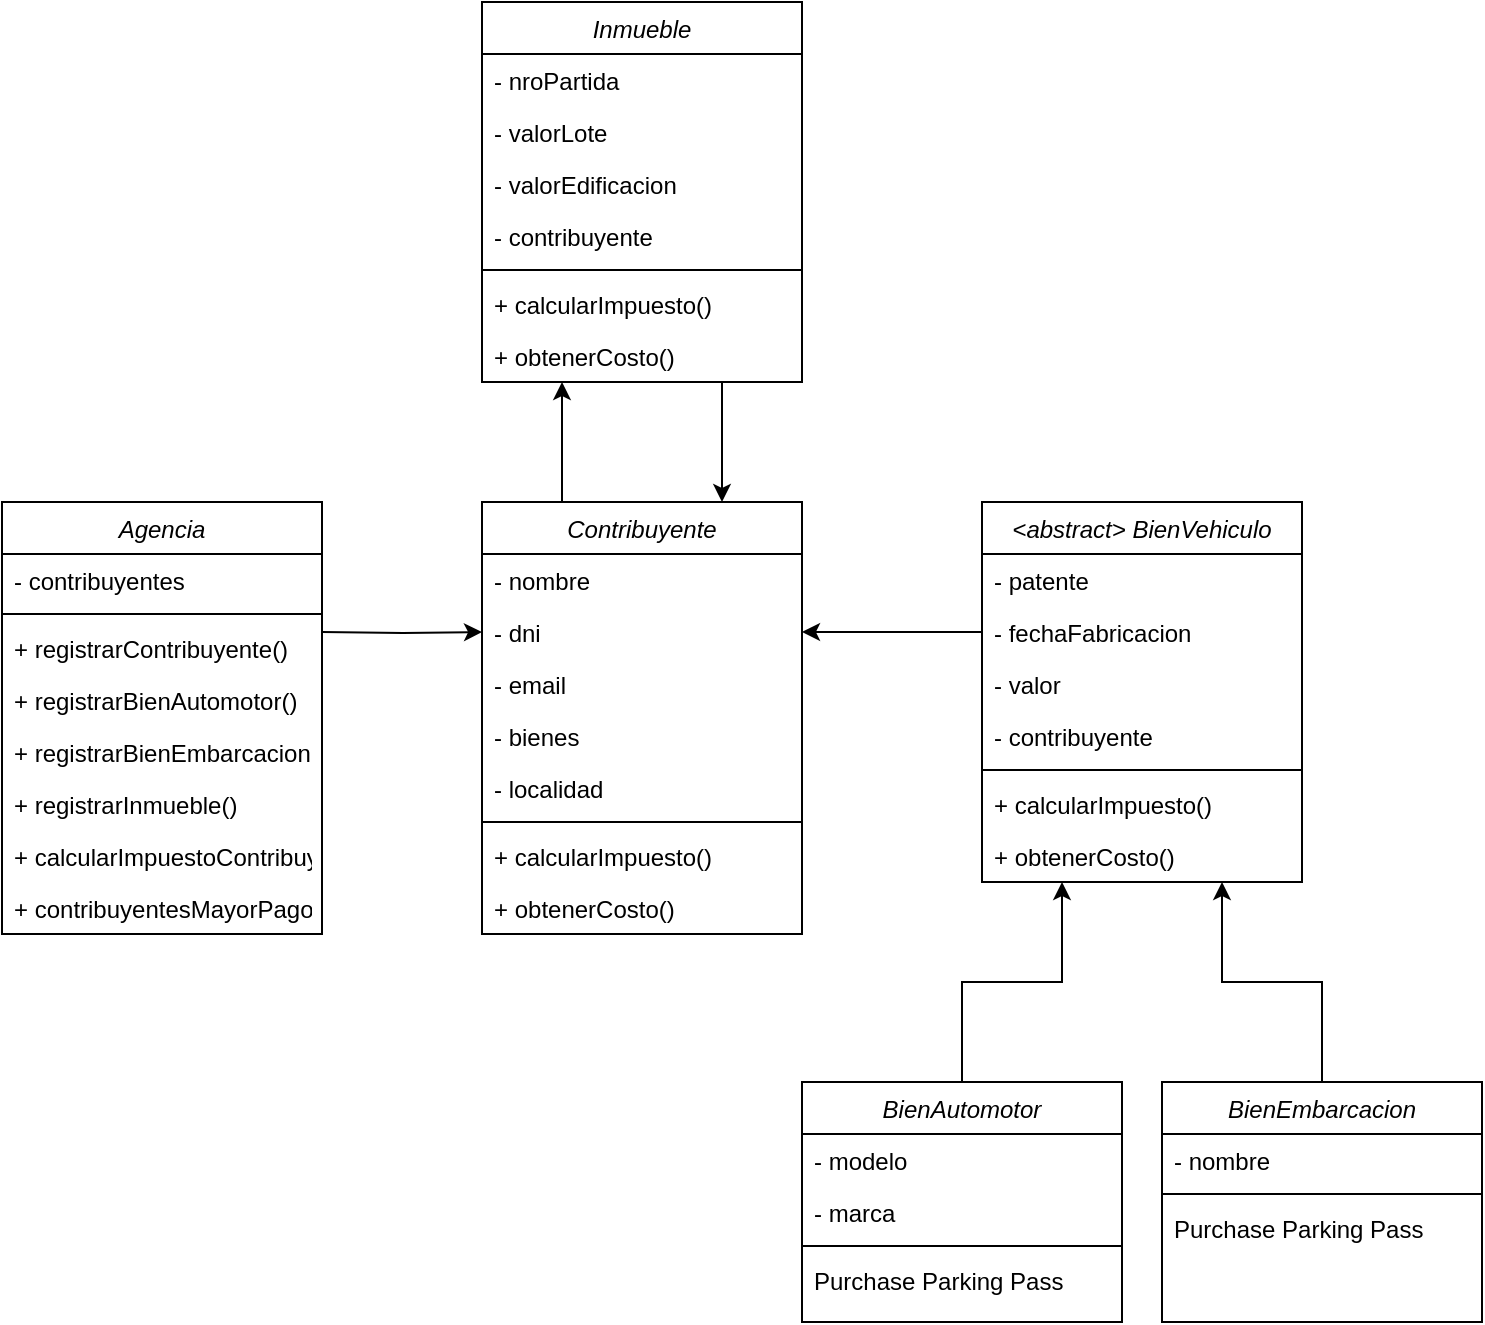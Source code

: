 <mxfile version="24.4.6" type="device">
  <diagram id="C5RBs43oDa-KdzZeNtuy" name="Page-1">
    <mxGraphModel dx="1581" dy="2103" grid="1" gridSize="10" guides="1" tooltips="1" connect="1" arrows="1" fold="1" page="1" pageScale="1" pageWidth="827" pageHeight="1169" math="0" shadow="0">
      <root>
        <mxCell id="WIyWlLk6GJQsqaUBKTNV-0" />
        <mxCell id="WIyWlLk6GJQsqaUBKTNV-1" parent="WIyWlLk6GJQsqaUBKTNV-0" />
        <mxCell id="Y6NniOTNNuOF0u4vMQ10-34" style="edgeStyle=orthogonalEdgeStyle;rounded=0;orthogonalLoop=1;jettySize=auto;html=1;exitX=0.25;exitY=0;exitDx=0;exitDy=0;entryX=0.25;entryY=1;entryDx=0;entryDy=0;" edge="1" parent="WIyWlLk6GJQsqaUBKTNV-1" source="zkfFHV4jXpPFQw0GAbJ--0" target="Y6NniOTNNuOF0u4vMQ10-10">
          <mxGeometry relative="1" as="geometry" />
        </mxCell>
        <mxCell id="zkfFHV4jXpPFQw0GAbJ--0" value="Contribuyente" style="swimlane;fontStyle=2;align=center;verticalAlign=top;childLayout=stackLayout;horizontal=1;startSize=26;horizontalStack=0;resizeParent=1;resizeLast=0;collapsible=1;marginBottom=0;rounded=0;shadow=0;strokeWidth=1;" parent="WIyWlLk6GJQsqaUBKTNV-1" vertex="1">
          <mxGeometry x="10" y="120" width="160" height="216" as="geometry">
            <mxRectangle x="230" y="140" width="160" height="26" as="alternateBounds" />
          </mxGeometry>
        </mxCell>
        <mxCell id="zkfFHV4jXpPFQw0GAbJ--1" value="- nombre" style="text;align=left;verticalAlign=top;spacingLeft=4;spacingRight=4;overflow=hidden;rotatable=0;points=[[0,0.5],[1,0.5]];portConstraint=eastwest;" parent="zkfFHV4jXpPFQw0GAbJ--0" vertex="1">
          <mxGeometry y="26" width="160" height="26" as="geometry" />
        </mxCell>
        <mxCell id="zkfFHV4jXpPFQw0GAbJ--2" value="- dni" style="text;align=left;verticalAlign=top;spacingLeft=4;spacingRight=4;overflow=hidden;rotatable=0;points=[[0,0.5],[1,0.5]];portConstraint=eastwest;rounded=0;shadow=0;html=0;" parent="zkfFHV4jXpPFQw0GAbJ--0" vertex="1">
          <mxGeometry y="52" width="160" height="26" as="geometry" />
        </mxCell>
        <mxCell id="Y6NniOTNNuOF0u4vMQ10-0" value="- email" style="text;align=left;verticalAlign=top;spacingLeft=4;spacingRight=4;overflow=hidden;rotatable=0;points=[[0,0.5],[1,0.5]];portConstraint=eastwest;rounded=0;shadow=0;html=0;" vertex="1" parent="zkfFHV4jXpPFQw0GAbJ--0">
          <mxGeometry y="78" width="160" height="26" as="geometry" />
        </mxCell>
        <mxCell id="Y6NniOTNNuOF0u4vMQ10-1" value="- bienes" style="text;align=left;verticalAlign=top;spacingLeft=4;spacingRight=4;overflow=hidden;rotatable=0;points=[[0,0.5],[1,0.5]];portConstraint=eastwest;rounded=0;shadow=0;html=0;" vertex="1" parent="zkfFHV4jXpPFQw0GAbJ--0">
          <mxGeometry y="104" width="160" height="26" as="geometry" />
        </mxCell>
        <mxCell id="zkfFHV4jXpPFQw0GAbJ--3" value="- localidad" style="text;align=left;verticalAlign=top;spacingLeft=4;spacingRight=4;overflow=hidden;rotatable=0;points=[[0,0.5],[1,0.5]];portConstraint=eastwest;rounded=0;shadow=0;html=0;" parent="zkfFHV4jXpPFQw0GAbJ--0" vertex="1">
          <mxGeometry y="130" width="160" height="26" as="geometry" />
        </mxCell>
        <mxCell id="zkfFHV4jXpPFQw0GAbJ--4" value="" style="line;html=1;strokeWidth=1;align=left;verticalAlign=middle;spacingTop=-1;spacingLeft=3;spacingRight=3;rotatable=0;labelPosition=right;points=[];portConstraint=eastwest;" parent="zkfFHV4jXpPFQw0GAbJ--0" vertex="1">
          <mxGeometry y="156" width="160" height="8" as="geometry" />
        </mxCell>
        <mxCell id="Y6NniOTNNuOF0u4vMQ10-46" value="+ calcularImpuesto()" style="text;align=left;verticalAlign=top;spacingLeft=4;spacingRight=4;overflow=hidden;rotatable=0;points=[[0,0.5],[1,0.5]];portConstraint=eastwest;" vertex="1" parent="zkfFHV4jXpPFQw0GAbJ--0">
          <mxGeometry y="164" width="160" height="26" as="geometry" />
        </mxCell>
        <mxCell id="zkfFHV4jXpPFQw0GAbJ--5" value="+ obtenerCosto()" style="text;align=left;verticalAlign=top;spacingLeft=4;spacingRight=4;overflow=hidden;rotatable=0;points=[[0,0.5],[1,0.5]];portConstraint=eastwest;" parent="zkfFHV4jXpPFQw0GAbJ--0" vertex="1">
          <mxGeometry y="190" width="160" height="26" as="geometry" />
        </mxCell>
        <mxCell id="Y6NniOTNNuOF0u4vMQ10-2" value="&lt;abstract&gt; BienVehiculo" style="swimlane;fontStyle=2;align=center;verticalAlign=top;childLayout=stackLayout;horizontal=1;startSize=26;horizontalStack=0;resizeParent=1;resizeLast=0;collapsible=1;marginBottom=0;rounded=0;shadow=0;strokeWidth=1;" vertex="1" parent="WIyWlLk6GJQsqaUBKTNV-1">
          <mxGeometry x="260" y="120" width="160" height="190" as="geometry">
            <mxRectangle x="230" y="140" width="160" height="26" as="alternateBounds" />
          </mxGeometry>
        </mxCell>
        <mxCell id="Y6NniOTNNuOF0u4vMQ10-3" value="- patente" style="text;align=left;verticalAlign=top;spacingLeft=4;spacingRight=4;overflow=hidden;rotatable=0;points=[[0,0.5],[1,0.5]];portConstraint=eastwest;" vertex="1" parent="Y6NniOTNNuOF0u4vMQ10-2">
          <mxGeometry y="26" width="160" height="26" as="geometry" />
        </mxCell>
        <mxCell id="Y6NniOTNNuOF0u4vMQ10-4" value="- fechaFabricacion" style="text;align=left;verticalAlign=top;spacingLeft=4;spacingRight=4;overflow=hidden;rotatable=0;points=[[0,0.5],[1,0.5]];portConstraint=eastwest;rounded=0;shadow=0;html=0;" vertex="1" parent="Y6NniOTNNuOF0u4vMQ10-2">
          <mxGeometry y="52" width="160" height="26" as="geometry" />
        </mxCell>
        <mxCell id="Y6NniOTNNuOF0u4vMQ10-5" value="- valor" style="text;align=left;verticalAlign=top;spacingLeft=4;spacingRight=4;overflow=hidden;rotatable=0;points=[[0,0.5],[1,0.5]];portConstraint=eastwest;rounded=0;shadow=0;html=0;" vertex="1" parent="Y6NniOTNNuOF0u4vMQ10-2">
          <mxGeometry y="78" width="160" height="26" as="geometry" />
        </mxCell>
        <mxCell id="Y6NniOTNNuOF0u4vMQ10-6" value="- contribuyente" style="text;align=left;verticalAlign=top;spacingLeft=4;spacingRight=4;overflow=hidden;rotatable=0;points=[[0,0.5],[1,0.5]];portConstraint=eastwest;rounded=0;shadow=0;html=0;" vertex="1" parent="Y6NniOTNNuOF0u4vMQ10-2">
          <mxGeometry y="104" width="160" height="26" as="geometry" />
        </mxCell>
        <mxCell id="Y6NniOTNNuOF0u4vMQ10-8" value="" style="line;html=1;strokeWidth=1;align=left;verticalAlign=middle;spacingTop=-1;spacingLeft=3;spacingRight=3;rotatable=0;labelPosition=right;points=[];portConstraint=eastwest;" vertex="1" parent="Y6NniOTNNuOF0u4vMQ10-2">
          <mxGeometry y="130" width="160" height="8" as="geometry" />
        </mxCell>
        <mxCell id="Y6NniOTNNuOF0u4vMQ10-36" value="+ calcularImpuesto()" style="text;align=left;verticalAlign=top;spacingLeft=4;spacingRight=4;overflow=hidden;rotatable=0;points=[[0,0.5],[1,0.5]];portConstraint=eastwest;" vertex="1" parent="Y6NniOTNNuOF0u4vMQ10-2">
          <mxGeometry y="138" width="160" height="26" as="geometry" />
        </mxCell>
        <mxCell id="Y6NniOTNNuOF0u4vMQ10-47" value="+ obtenerCosto()" style="text;align=left;verticalAlign=top;spacingLeft=4;spacingRight=4;overflow=hidden;rotatable=0;points=[[0,0.5],[1,0.5]];portConstraint=eastwest;" vertex="1" parent="Y6NniOTNNuOF0u4vMQ10-2">
          <mxGeometry y="164" width="160" height="26" as="geometry" />
        </mxCell>
        <mxCell id="Y6NniOTNNuOF0u4vMQ10-35" style="edgeStyle=orthogonalEdgeStyle;rounded=0;orthogonalLoop=1;jettySize=auto;html=1;exitX=0.75;exitY=1;exitDx=0;exitDy=0;entryX=0.75;entryY=0;entryDx=0;entryDy=0;" edge="1" parent="WIyWlLk6GJQsqaUBKTNV-1" source="Y6NniOTNNuOF0u4vMQ10-10" target="zkfFHV4jXpPFQw0GAbJ--0">
          <mxGeometry relative="1" as="geometry" />
        </mxCell>
        <mxCell id="Y6NniOTNNuOF0u4vMQ10-10" value="Inmueble" style="swimlane;fontStyle=2;align=center;verticalAlign=top;childLayout=stackLayout;horizontal=1;startSize=26;horizontalStack=0;resizeParent=1;resizeLast=0;collapsible=1;marginBottom=0;rounded=0;shadow=0;strokeWidth=1;" vertex="1" parent="WIyWlLk6GJQsqaUBKTNV-1">
          <mxGeometry x="10" y="-130" width="160" height="190" as="geometry">
            <mxRectangle x="230" y="140" width="160" height="26" as="alternateBounds" />
          </mxGeometry>
        </mxCell>
        <mxCell id="Y6NniOTNNuOF0u4vMQ10-11" value="- nroPartida" style="text;align=left;verticalAlign=top;spacingLeft=4;spacingRight=4;overflow=hidden;rotatable=0;points=[[0,0.5],[1,0.5]];portConstraint=eastwest;" vertex="1" parent="Y6NniOTNNuOF0u4vMQ10-10">
          <mxGeometry y="26" width="160" height="26" as="geometry" />
        </mxCell>
        <mxCell id="Y6NniOTNNuOF0u4vMQ10-12" value="- valorLote" style="text;align=left;verticalAlign=top;spacingLeft=4;spacingRight=4;overflow=hidden;rotatable=0;points=[[0,0.5],[1,0.5]];portConstraint=eastwest;rounded=0;shadow=0;html=0;" vertex="1" parent="Y6NniOTNNuOF0u4vMQ10-10">
          <mxGeometry y="52" width="160" height="26" as="geometry" />
        </mxCell>
        <mxCell id="Y6NniOTNNuOF0u4vMQ10-13" value="- valorEdificacion" style="text;align=left;verticalAlign=top;spacingLeft=4;spacingRight=4;overflow=hidden;rotatable=0;points=[[0,0.5],[1,0.5]];portConstraint=eastwest;rounded=0;shadow=0;html=0;" vertex="1" parent="Y6NniOTNNuOF0u4vMQ10-10">
          <mxGeometry y="78" width="160" height="26" as="geometry" />
        </mxCell>
        <mxCell id="Y6NniOTNNuOF0u4vMQ10-14" value="- contribuyente" style="text;align=left;verticalAlign=top;spacingLeft=4;spacingRight=4;overflow=hidden;rotatable=0;points=[[0,0.5],[1,0.5]];portConstraint=eastwest;rounded=0;shadow=0;html=0;" vertex="1" parent="Y6NniOTNNuOF0u4vMQ10-10">
          <mxGeometry y="104" width="160" height="26" as="geometry" />
        </mxCell>
        <mxCell id="Y6NniOTNNuOF0u4vMQ10-16" value="" style="line;html=1;strokeWidth=1;align=left;verticalAlign=middle;spacingTop=-1;spacingLeft=3;spacingRight=3;rotatable=0;labelPosition=right;points=[];portConstraint=eastwest;" vertex="1" parent="Y6NniOTNNuOF0u4vMQ10-10">
          <mxGeometry y="130" width="160" height="8" as="geometry" />
        </mxCell>
        <mxCell id="Y6NniOTNNuOF0u4vMQ10-17" value="+ calcularImpuesto()" style="text;align=left;verticalAlign=top;spacingLeft=4;spacingRight=4;overflow=hidden;rotatable=0;points=[[0,0.5],[1,0.5]];portConstraint=eastwest;" vertex="1" parent="Y6NniOTNNuOF0u4vMQ10-10">
          <mxGeometry y="138" width="160" height="26" as="geometry" />
        </mxCell>
        <mxCell id="Y6NniOTNNuOF0u4vMQ10-48" value="+ obtenerCosto()" style="text;align=left;verticalAlign=top;spacingLeft=4;spacingRight=4;overflow=hidden;rotatable=0;points=[[0,0.5],[1,0.5]];portConstraint=eastwest;" vertex="1" parent="Y6NniOTNNuOF0u4vMQ10-10">
          <mxGeometry y="164" width="160" height="26" as="geometry" />
        </mxCell>
        <mxCell id="Y6NniOTNNuOF0u4vMQ10-31" style="edgeStyle=orthogonalEdgeStyle;rounded=0;orthogonalLoop=1;jettySize=auto;html=1;entryX=0.25;entryY=1;entryDx=0;entryDy=0;" edge="1" parent="WIyWlLk6GJQsqaUBKTNV-1" source="Y6NniOTNNuOF0u4vMQ10-19" target="Y6NniOTNNuOF0u4vMQ10-2">
          <mxGeometry relative="1" as="geometry" />
        </mxCell>
        <mxCell id="Y6NniOTNNuOF0u4vMQ10-19" value="BienAutomotor" style="swimlane;fontStyle=2;align=center;verticalAlign=top;childLayout=stackLayout;horizontal=1;startSize=26;horizontalStack=0;resizeParent=1;resizeLast=0;collapsible=1;marginBottom=0;rounded=0;shadow=0;strokeWidth=1;" vertex="1" parent="WIyWlLk6GJQsqaUBKTNV-1">
          <mxGeometry x="170" y="410" width="160" height="120" as="geometry">
            <mxRectangle x="230" y="140" width="160" height="26" as="alternateBounds" />
          </mxGeometry>
        </mxCell>
        <mxCell id="Y6NniOTNNuOF0u4vMQ10-18" value="- modelo" style="text;align=left;verticalAlign=top;spacingLeft=4;spacingRight=4;overflow=hidden;rotatable=0;points=[[0,0.5],[1,0.5]];portConstraint=eastwest;rounded=0;shadow=0;html=0;" vertex="1" parent="Y6NniOTNNuOF0u4vMQ10-19">
          <mxGeometry y="26" width="160" height="26" as="geometry" />
        </mxCell>
        <mxCell id="Y6NniOTNNuOF0u4vMQ10-7" value="- marca" style="text;align=left;verticalAlign=top;spacingLeft=4;spacingRight=4;overflow=hidden;rotatable=0;points=[[0,0.5],[1,0.5]];portConstraint=eastwest;rounded=0;shadow=0;html=0;" vertex="1" parent="Y6NniOTNNuOF0u4vMQ10-19">
          <mxGeometry y="52" width="160" height="26" as="geometry" />
        </mxCell>
        <mxCell id="Y6NniOTNNuOF0u4vMQ10-24" value="" style="line;html=1;strokeWidth=1;align=left;verticalAlign=middle;spacingTop=-1;spacingLeft=3;spacingRight=3;rotatable=0;labelPosition=right;points=[];portConstraint=eastwest;" vertex="1" parent="Y6NniOTNNuOF0u4vMQ10-19">
          <mxGeometry y="78" width="160" height="8" as="geometry" />
        </mxCell>
        <mxCell id="Y6NniOTNNuOF0u4vMQ10-25" value="Purchase Parking Pass" style="text;align=left;verticalAlign=top;spacingLeft=4;spacingRight=4;overflow=hidden;rotatable=0;points=[[0,0.5],[1,0.5]];portConstraint=eastwest;" vertex="1" parent="Y6NniOTNNuOF0u4vMQ10-19">
          <mxGeometry y="86" width="160" height="26" as="geometry" />
        </mxCell>
        <mxCell id="Y6NniOTNNuOF0u4vMQ10-32" style="edgeStyle=orthogonalEdgeStyle;rounded=0;orthogonalLoop=1;jettySize=auto;html=1;entryX=0.75;entryY=1;entryDx=0;entryDy=0;" edge="1" parent="WIyWlLk6GJQsqaUBKTNV-1" source="Y6NniOTNNuOF0u4vMQ10-26" target="Y6NniOTNNuOF0u4vMQ10-2">
          <mxGeometry relative="1" as="geometry" />
        </mxCell>
        <mxCell id="Y6NniOTNNuOF0u4vMQ10-26" value="BienEmbarcacion" style="swimlane;fontStyle=2;align=center;verticalAlign=top;childLayout=stackLayout;horizontal=1;startSize=26;horizontalStack=0;resizeParent=1;resizeLast=0;collapsible=1;marginBottom=0;rounded=0;shadow=0;strokeWidth=1;" vertex="1" parent="WIyWlLk6GJQsqaUBKTNV-1">
          <mxGeometry x="350" y="410" width="160" height="120" as="geometry">
            <mxRectangle x="230" y="140" width="160" height="26" as="alternateBounds" />
          </mxGeometry>
        </mxCell>
        <mxCell id="Y6NniOTNNuOF0u4vMQ10-27" value="- nombre" style="text;align=left;verticalAlign=top;spacingLeft=4;spacingRight=4;overflow=hidden;rotatable=0;points=[[0,0.5],[1,0.5]];portConstraint=eastwest;rounded=0;shadow=0;html=0;" vertex="1" parent="Y6NniOTNNuOF0u4vMQ10-26">
          <mxGeometry y="26" width="160" height="26" as="geometry" />
        </mxCell>
        <mxCell id="Y6NniOTNNuOF0u4vMQ10-29" value="" style="line;html=1;strokeWidth=1;align=left;verticalAlign=middle;spacingTop=-1;spacingLeft=3;spacingRight=3;rotatable=0;labelPosition=right;points=[];portConstraint=eastwest;" vertex="1" parent="Y6NniOTNNuOF0u4vMQ10-26">
          <mxGeometry y="52" width="160" height="8" as="geometry" />
        </mxCell>
        <mxCell id="Y6NniOTNNuOF0u4vMQ10-30" value="Purchase Parking Pass" style="text;align=left;verticalAlign=top;spacingLeft=4;spacingRight=4;overflow=hidden;rotatable=0;points=[[0,0.5],[1,0.5]];portConstraint=eastwest;" vertex="1" parent="Y6NniOTNNuOF0u4vMQ10-26">
          <mxGeometry y="60" width="160" height="26" as="geometry" />
        </mxCell>
        <mxCell id="Y6NniOTNNuOF0u4vMQ10-33" style="edgeStyle=orthogonalEdgeStyle;rounded=0;orthogonalLoop=1;jettySize=auto;html=1;entryX=1;entryY=0.5;entryDx=0;entryDy=0;" edge="1" parent="WIyWlLk6GJQsqaUBKTNV-1" source="Y6NniOTNNuOF0u4vMQ10-4" target="zkfFHV4jXpPFQw0GAbJ--2">
          <mxGeometry relative="1" as="geometry" />
        </mxCell>
        <mxCell id="Y6NniOTNNuOF0u4vMQ10-37" value="Agencia" style="swimlane;fontStyle=2;align=center;verticalAlign=top;childLayout=stackLayout;horizontal=1;startSize=26;horizontalStack=0;resizeParent=1;resizeLast=0;collapsible=1;marginBottom=0;rounded=0;shadow=0;strokeWidth=1;" vertex="1" parent="WIyWlLk6GJQsqaUBKTNV-1">
          <mxGeometry x="-230" y="120" width="160" height="216" as="geometry">
            <mxRectangle x="230" y="140" width="160" height="26" as="alternateBounds" />
          </mxGeometry>
        </mxCell>
        <mxCell id="Y6NniOTNNuOF0u4vMQ10-38" value="- contribuyentes" style="text;align=left;verticalAlign=top;spacingLeft=4;spacingRight=4;overflow=hidden;rotatable=0;points=[[0,0.5],[1,0.5]];portConstraint=eastwest;" vertex="1" parent="Y6NniOTNNuOF0u4vMQ10-37">
          <mxGeometry y="26" width="160" height="26" as="geometry" />
        </mxCell>
        <mxCell id="Y6NniOTNNuOF0u4vMQ10-43" value="" style="line;html=1;strokeWidth=1;align=left;verticalAlign=middle;spacingTop=-1;spacingLeft=3;spacingRight=3;rotatable=0;labelPosition=right;points=[];portConstraint=eastwest;" vertex="1" parent="Y6NniOTNNuOF0u4vMQ10-37">
          <mxGeometry y="52" width="160" height="8" as="geometry" />
        </mxCell>
        <mxCell id="Y6NniOTNNuOF0u4vMQ10-50" value="+ registrarContribuyente()" style="text;align=left;verticalAlign=top;spacingLeft=4;spacingRight=4;overflow=hidden;rotatable=0;points=[[0,0.5],[1,0.5]];portConstraint=eastwest;" vertex="1" parent="Y6NniOTNNuOF0u4vMQ10-37">
          <mxGeometry y="60" width="160" height="26" as="geometry" />
        </mxCell>
        <mxCell id="Y6NniOTNNuOF0u4vMQ10-53" value="+ registrarBienAutomotor()" style="text;align=left;verticalAlign=top;spacingLeft=4;spacingRight=4;overflow=hidden;rotatable=0;points=[[0,0.5],[1,0.5]];portConstraint=eastwest;" vertex="1" parent="Y6NniOTNNuOF0u4vMQ10-37">
          <mxGeometry y="86" width="160" height="26" as="geometry" />
        </mxCell>
        <mxCell id="Y6NniOTNNuOF0u4vMQ10-52" value="+ registrarBienEmbarcacion()" style="text;align=left;verticalAlign=top;spacingLeft=4;spacingRight=4;overflow=hidden;rotatable=0;points=[[0,0.5],[1,0.5]];portConstraint=eastwest;" vertex="1" parent="Y6NniOTNNuOF0u4vMQ10-37">
          <mxGeometry y="112" width="160" height="26" as="geometry" />
        </mxCell>
        <mxCell id="Y6NniOTNNuOF0u4vMQ10-51" value="+ registrarInmueble()" style="text;align=left;verticalAlign=top;spacingLeft=4;spacingRight=4;overflow=hidden;rotatable=0;points=[[0,0.5],[1,0.5]];portConstraint=eastwest;" vertex="1" parent="Y6NniOTNNuOF0u4vMQ10-37">
          <mxGeometry y="138" width="160" height="26" as="geometry" />
        </mxCell>
        <mxCell id="Y6NniOTNNuOF0u4vMQ10-45" value="+ calcularImpuestoContribuyente()" style="text;align=left;verticalAlign=top;spacingLeft=4;spacingRight=4;overflow=hidden;rotatable=0;points=[[0,0.5],[1,0.5]];portConstraint=eastwest;" vertex="1" parent="Y6NniOTNNuOF0u4vMQ10-37">
          <mxGeometry y="164" width="160" height="26" as="geometry" />
        </mxCell>
        <mxCell id="Y6NniOTNNuOF0u4vMQ10-44" value="+ contribuyentesMayorPagoLocalidad()" style="text;align=left;verticalAlign=top;spacingLeft=4;spacingRight=4;overflow=hidden;rotatable=0;points=[[0,0.5],[1,0.5]];portConstraint=eastwest;" vertex="1" parent="Y6NniOTNNuOF0u4vMQ10-37">
          <mxGeometry y="190" width="160" height="26" as="geometry" />
        </mxCell>
        <mxCell id="Y6NniOTNNuOF0u4vMQ10-49" style="edgeStyle=orthogonalEdgeStyle;rounded=0;orthogonalLoop=1;jettySize=auto;html=1;exitX=1;exitY=0.5;exitDx=0;exitDy=0;entryX=0;entryY=0.5;entryDx=0;entryDy=0;" edge="1" parent="WIyWlLk6GJQsqaUBKTNV-1" target="zkfFHV4jXpPFQw0GAbJ--2">
          <mxGeometry relative="1" as="geometry">
            <mxPoint x="-70" y="185" as="sourcePoint" />
          </mxGeometry>
        </mxCell>
      </root>
    </mxGraphModel>
  </diagram>
</mxfile>
